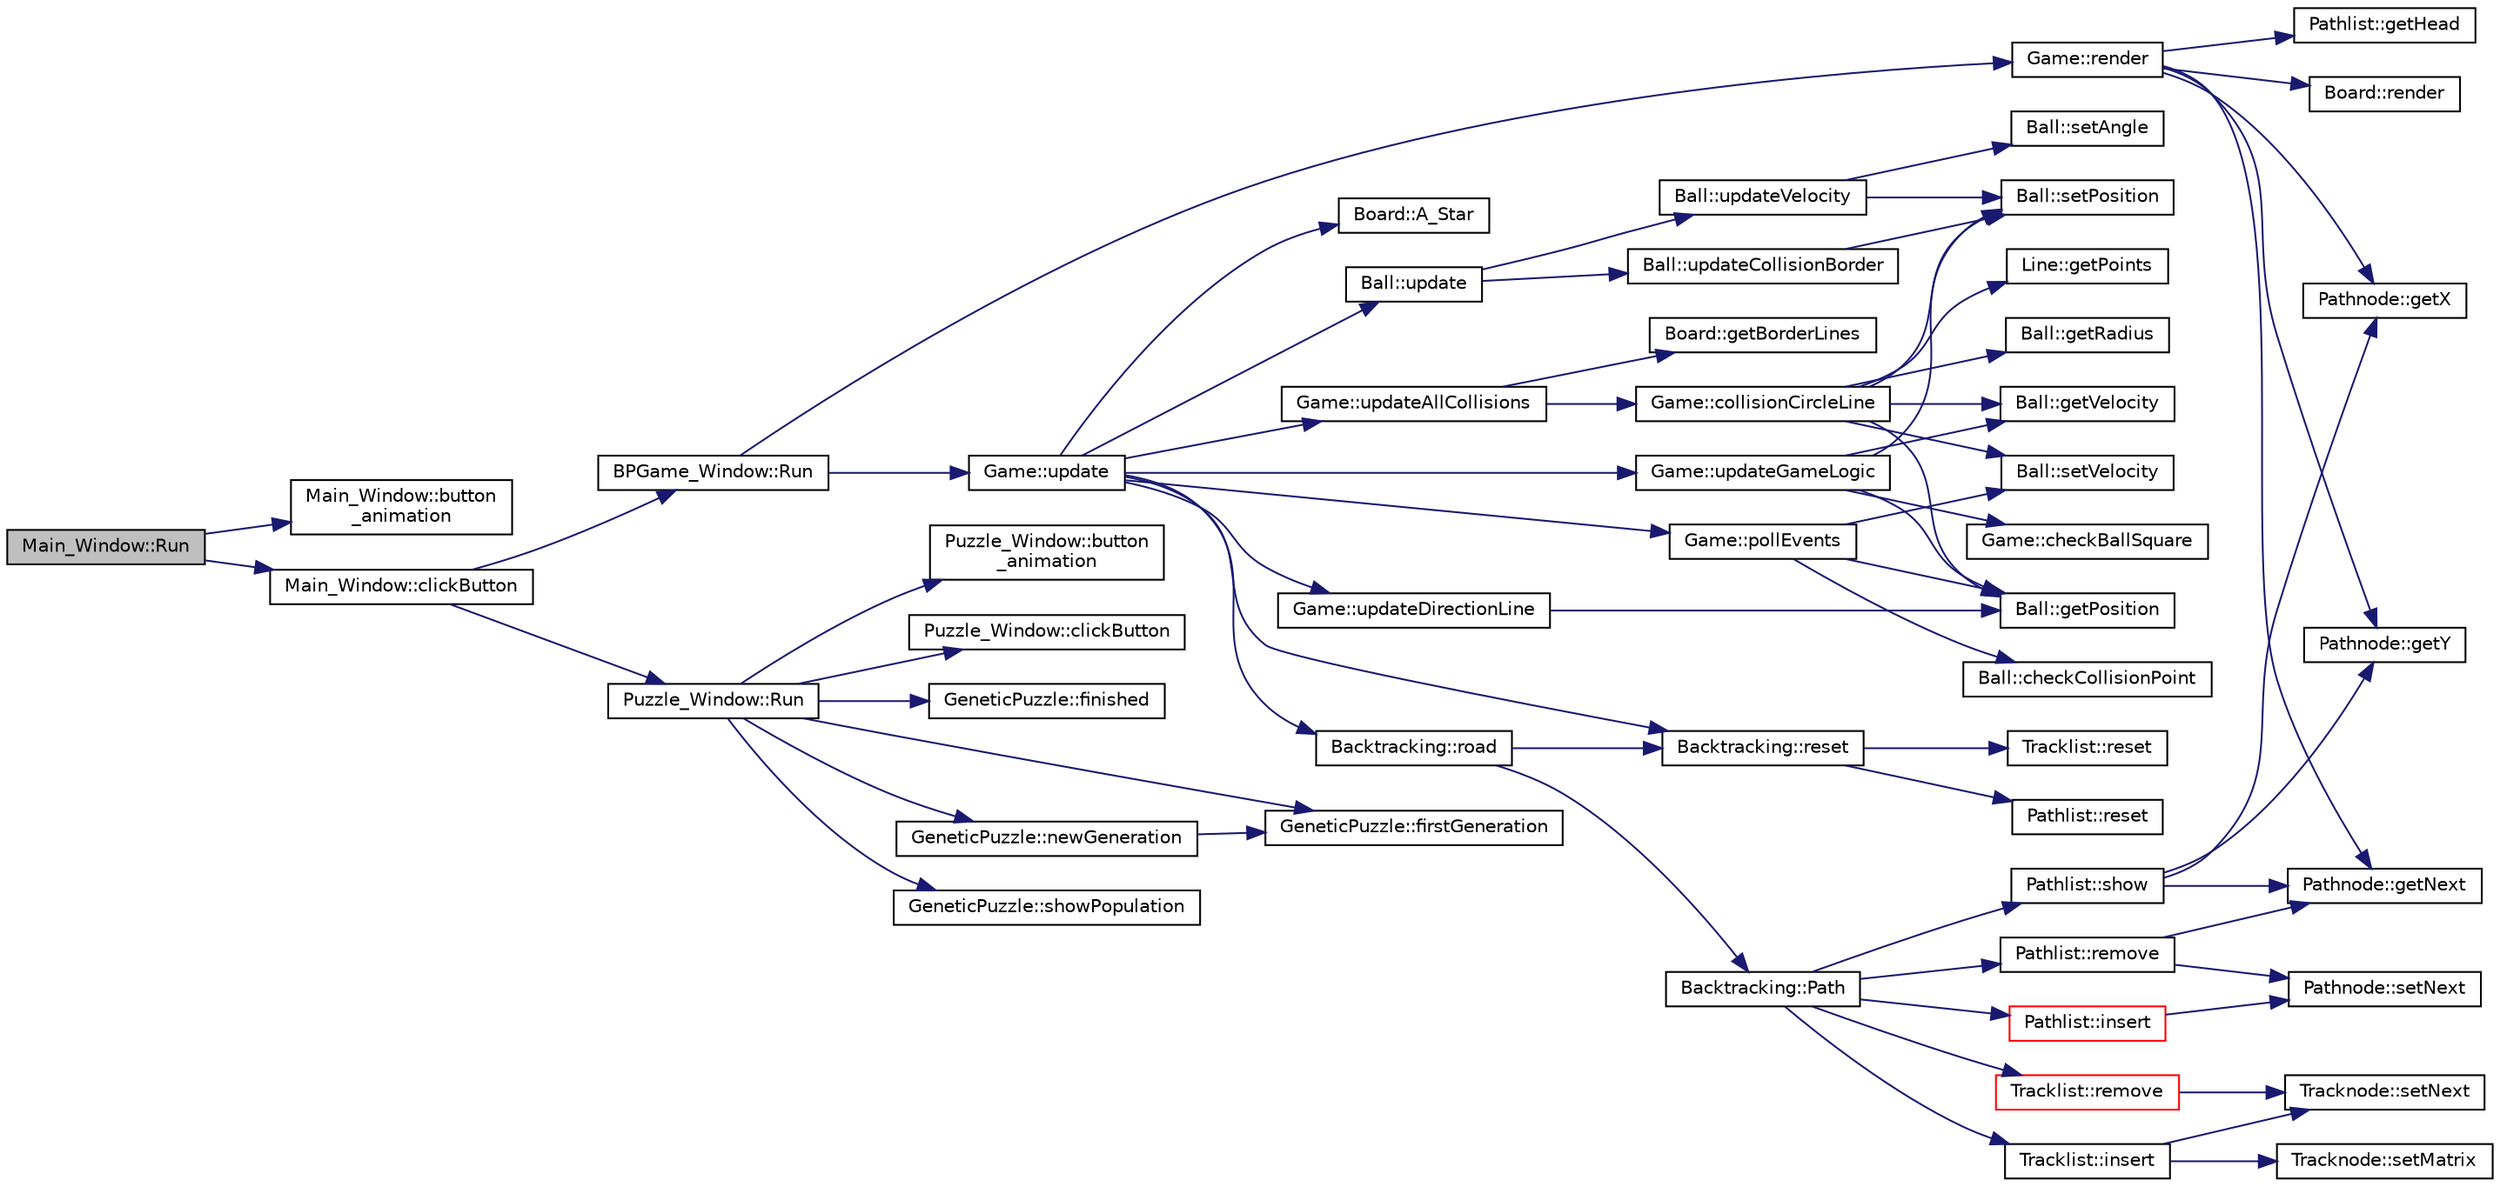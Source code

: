 digraph "Main_Window::Run"
{
 // LATEX_PDF_SIZE
  edge [fontname="Helvetica",fontsize="10",labelfontname="Helvetica",labelfontsize="10"];
  node [fontname="Helvetica",fontsize="10",shape=record];
  rankdir="LR";
  Node1 [label="Main_Window::Run",height=0.2,width=0.4,color="black", fillcolor="grey75", style="filled", fontcolor="black",tooltip="Initializes the menu window."];
  Node1 -> Node2 [color="midnightblue",fontsize="10",style="solid",fontname="Helvetica"];
  Node2 [label="Main_Window::button\l_animation",height=0.2,width=0.4,color="black", fillcolor="white", style="filled",URL="$classMain__Window.html#a4311691b0bf9c84dd821eba5ff112613",tooltip="It is called if the mouse is moving, and changes the color of the a button if the cursor is over the ..."];
  Node1 -> Node3 [color="midnightblue",fontsize="10",style="solid",fontname="Helvetica"];
  Node3 [label="Main_Window::clickButton",height=0.2,width=0.4,color="black", fillcolor="white", style="filled",URL="$classMain__Window.html#a502bce91d1c3e08d193eb817c9b79f00",tooltip="It is called if the mouse is left clicked, and changes the window if the click was over a button."];
  Node3 -> Node4 [color="midnightblue",fontsize="10",style="solid",fontname="Helvetica"];
  Node4 [label="BPGame_Window::Run",height=0.2,width=0.4,color="black", fillcolor="white", style="filled",URL="$classBPGame__Window.html#af16ea50673729421b824d00b57769c7b",tooltip="Run the window for the BP Game."];
  Node4 -> Node5 [color="midnightblue",fontsize="10",style="solid",fontname="Helvetica"];
  Node5 [label="Game::render",height=0.2,width=0.4,color="black", fillcolor="white", style="filled",URL="$classGame.html#a15ddd769261d923827a3cdf41499c843",tooltip=" "];
  Node5 -> Node6 [color="midnightblue",fontsize="10",style="solid",fontname="Helvetica"];
  Node6 [label="Pathlist::getHead",height=0.2,width=0.4,color="black", fillcolor="white", style="filled",URL="$classPathlist.html#a7f59f5d2d7b0224f03cc869f48e90dc2",tooltip=" "];
  Node5 -> Node7 [color="midnightblue",fontsize="10",style="solid",fontname="Helvetica"];
  Node7 [label="Pathnode::getNext",height=0.2,width=0.4,color="black", fillcolor="white", style="filled",URL="$classPathnode.html#acbc2a8c774e147f7b822f652cbeceedd",tooltip="get the next node"];
  Node5 -> Node8 [color="midnightblue",fontsize="10",style="solid",fontname="Helvetica"];
  Node8 [label="Pathnode::getX",height=0.2,width=0.4,color="black", fillcolor="white", style="filled",URL="$classPathnode.html#af1fb2f252dd7183bfbc3c66a64bcc4d5",tooltip="return the x poss of the node"];
  Node5 -> Node9 [color="midnightblue",fontsize="10",style="solid",fontname="Helvetica"];
  Node9 [label="Pathnode::getY",height=0.2,width=0.4,color="black", fillcolor="white", style="filled",URL="$classPathnode.html#a59ef21b25228863e4a41d91d712ad2ba",tooltip="return the y poss of the node"];
  Node5 -> Node10 [color="midnightblue",fontsize="10",style="solid",fontname="Helvetica"];
  Node10 [label="Board::render",height=0.2,width=0.4,color="black", fillcolor="white", style="filled",URL="$classBoard.html#aed041b1e548aec1935e4f598eca23296",tooltip="Funcion que se encarga de dibujar en pantalla el tablero."];
  Node4 -> Node11 [color="midnightblue",fontsize="10",style="solid",fontname="Helvetica"];
  Node11 [label="Game::update",height=0.2,width=0.4,color="black", fillcolor="white", style="filled",URL="$classGame.html#a79df6376b332d63c9eca0dcee30305c3",tooltip=" "];
  Node11 -> Node12 [color="midnightblue",fontsize="10",style="solid",fontname="Helvetica"];
  Node12 [label="Board::A_Star",height=0.2,width=0.4,color="black", fillcolor="white", style="filled",URL="$classBoard.html#a7cddb8496a5a2bd2677c3324167c4964",tooltip="Funcion que se encarga de resover el pathfinding usando A*."];
  Node11 -> Node13 [color="midnightblue",fontsize="10",style="solid",fontname="Helvetica"];
  Node13 [label="Game::pollEvents",height=0.2,width=0.4,color="black", fillcolor="white", style="filled",URL="$classGame.html#a8ea4777fdc751b40f778997b76ee7cf9",tooltip=" "];
  Node13 -> Node14 [color="midnightblue",fontsize="10",style="solid",fontname="Helvetica"];
  Node14 [label="Ball::checkCollisionPoint",height=0.2,width=0.4,color="black", fillcolor="white", style="filled",URL="$classBall.html#a35df54cce8d0950c367176ef0a1f8fea",tooltip="Funcion encargada de verificar si el mouse se encuentra encima de la bola."];
  Node13 -> Node15 [color="midnightblue",fontsize="10",style="solid",fontname="Helvetica"];
  Node15 [label="Ball::getPosition",height=0.2,width=0.4,color="black", fillcolor="white", style="filled",URL="$classBall.html#aca94a30f92fed8012b6a634afabe28a6",tooltip="Getter para la posicion de la bola."];
  Node13 -> Node16 [color="midnightblue",fontsize="10",style="solid",fontname="Helvetica"];
  Node16 [label="Ball::setVelocity",height=0.2,width=0.4,color="black", fillcolor="white", style="filled",URL="$classBall.html#ad3660df35e2016204c6a3ccfa739913a",tooltip="Setter para la velocidad que la bola posee."];
  Node11 -> Node17 [color="midnightblue",fontsize="10",style="solid",fontname="Helvetica"];
  Node17 [label="Backtracking::reset",height=0.2,width=0.4,color="black", fillcolor="white", style="filled",URL="$classBacktracking.html#a43dd8bbc1ee96cffc56dab115937e0e4",tooltip="resets the parallel linked lists an the visited matrix"];
  Node17 -> Node18 [color="midnightblue",fontsize="10",style="solid",fontname="Helvetica"];
  Node18 [label="Tracklist::reset",height=0.2,width=0.4,color="black", fillcolor="white", style="filled",URL="$classTracklist.html#a1d8f9a9a4151d212765757c6cd38baca",tooltip="resets the list content"];
  Node17 -> Node19 [color="midnightblue",fontsize="10",style="solid",fontname="Helvetica"];
  Node19 [label="Pathlist::reset",height=0.2,width=0.4,color="black", fillcolor="white", style="filled",URL="$classPathlist.html#a6cbefbb997f8d8434bf758b18ad51f4f",tooltip="resets the list content"];
  Node11 -> Node20 [color="midnightblue",fontsize="10",style="solid",fontname="Helvetica"];
  Node20 [label="Backtracking::road",height=0.2,width=0.4,color="black", fillcolor="white", style="filled",URL="$classBacktracking.html#ab260a8a7109050ec57ea5efb50fe72c8",tooltip="gives the path fro an specific position"];
  Node20 -> Node21 [color="midnightblue",fontsize="10",style="solid",fontname="Helvetica"];
  Node21 [label="Backtracking::Path",height=0.2,width=0.4,color="black", fillcolor="white", style="filled",URL="$classBacktracking.html#aa6ab348e6d6c30cd106ab9ac4ff3bb74",tooltip=" "];
  Node21 -> Node22 [color="midnightblue",fontsize="10",style="solid",fontname="Helvetica"];
  Node22 [label="Tracklist::insert",height=0.2,width=0.4,color="black", fillcolor="white", style="filled",URL="$classTracklist.html#af55ebedbb885b9e94d84200c7f8aed9c",tooltip="inserts a matrix with the actual state of if, the one could be use by the Backtracking"];
  Node22 -> Node23 [color="midnightblue",fontsize="10",style="solid",fontname="Helvetica"];
  Node23 [label="Tracknode::setMatrix",height=0.2,width=0.4,color="black", fillcolor="white", style="filled",URL="$classTracknode.html#a2fc3579b4bff71c1a79946550ecfe880",tooltip="sets the matrix associated to the node"];
  Node22 -> Node24 [color="midnightblue",fontsize="10",style="solid",fontname="Helvetica"];
  Node24 [label="Tracknode::setNext",height=0.2,width=0.4,color="black", fillcolor="white", style="filled",URL="$classTracknode.html#a343e2a57eca952ed16babf3a7a52693e",tooltip="sets the next node of the current node"];
  Node21 -> Node25 [color="midnightblue",fontsize="10",style="solid",fontname="Helvetica"];
  Node25 [label="Pathlist::insert",height=0.2,width=0.4,color="red", fillcolor="white", style="filled",URL="$classPathlist.html#a88f1f2e3b19014694c681e8a38f471e9",tooltip="inserts the x and y poss related to a possible path position"];
  Node25 -> Node26 [color="midnightblue",fontsize="10",style="solid",fontname="Helvetica"];
  Node26 [label="Pathnode::setNext",height=0.2,width=0.4,color="black", fillcolor="white", style="filled",URL="$classPathnode.html#aba7ca07fcdc19dc53f34da00884f2483",tooltip="sets the next node of the current node"];
  Node21 -> Node28 [color="midnightblue",fontsize="10",style="solid",fontname="Helvetica"];
  Node28 [label="Tracklist::remove",height=0.2,width=0.4,color="red", fillcolor="white", style="filled",URL="$classTracklist.html#af0a5789f383854ad15d9e81182fae810",tooltip="removes the last element of the linked list"];
  Node28 -> Node24 [color="midnightblue",fontsize="10",style="solid",fontname="Helvetica"];
  Node21 -> Node30 [color="midnightblue",fontsize="10",style="solid",fontname="Helvetica"];
  Node30 [label="Pathlist::remove",height=0.2,width=0.4,color="black", fillcolor="white", style="filled",URL="$classPathlist.html#a1aa781b3e80fde88dab9a4f17ac140b7",tooltip="removes the last element of the linked list"];
  Node30 -> Node7 [color="midnightblue",fontsize="10",style="solid",fontname="Helvetica"];
  Node30 -> Node26 [color="midnightblue",fontsize="10",style="solid",fontname="Helvetica"];
  Node21 -> Node31 [color="midnightblue",fontsize="10",style="solid",fontname="Helvetica"];
  Node31 [label="Pathlist::show",height=0.2,width=0.4,color="black", fillcolor="white", style="filled",URL="$classPathlist.html#aac1853f4e0446b2648b9c81a9b586783",tooltip="shows the list content"];
  Node31 -> Node7 [color="midnightblue",fontsize="10",style="solid",fontname="Helvetica"];
  Node31 -> Node8 [color="midnightblue",fontsize="10",style="solid",fontname="Helvetica"];
  Node31 -> Node9 [color="midnightblue",fontsize="10",style="solid",fontname="Helvetica"];
  Node20 -> Node17 [color="midnightblue",fontsize="10",style="solid",fontname="Helvetica"];
  Node11 -> Node32 [color="midnightblue",fontsize="10",style="solid",fontname="Helvetica"];
  Node32 [label="Ball::update",height=0.2,width=0.4,color="black", fillcolor="white", style="filled",URL="$classBall.html#a9c1dc83b2dfe2ba1ee62e3cfc74f32a7",tooltip="Actualizador de las variables de la bola."];
  Node32 -> Node33 [color="midnightblue",fontsize="10",style="solid",fontname="Helvetica"];
  Node33 [label="Ball::updateCollisionBorder",height=0.2,width=0.4,color="black", fillcolor="white", style="filled",URL="$classBall.html#a8bbed51de00e2c1304ad6753fd226ca8",tooltip="Funcion encargada de verificar si la bola ha colisionado con algun borde correspondiente al tablero."];
  Node33 -> Node34 [color="midnightblue",fontsize="10",style="solid",fontname="Helvetica"];
  Node34 [label="Ball::setPosition",height=0.2,width=0.4,color="black", fillcolor="white", style="filled",URL="$classBall.html#a44e2ab9857da80499a7229e70a5ab880",tooltip="Setter para la posicion de la bola."];
  Node32 -> Node35 [color="midnightblue",fontsize="10",style="solid",fontname="Helvetica"];
  Node35 [label="Ball::updateVelocity",height=0.2,width=0.4,color="black", fillcolor="white", style="filled",URL="$classBall.html#a3cf129bc13dd9b434abd463637018236",tooltip="Funcion encargada de actualizar la velocidad con la que debe de moverse la bola."];
  Node35 -> Node36 [color="midnightblue",fontsize="10",style="solid",fontname="Helvetica"];
  Node36 [label="Ball::setAngle",height=0.2,width=0.4,color="black", fillcolor="white", style="filled",URL="$classBall.html#af535b96062e12671a35f6f818c8a098d",tooltip="Setter para el angulo en que la bola se encuentra apuntando."];
  Node35 -> Node34 [color="midnightblue",fontsize="10",style="solid",fontname="Helvetica"];
  Node11 -> Node37 [color="midnightblue",fontsize="10",style="solid",fontname="Helvetica"];
  Node37 [label="Game::updateAllCollisions",height=0.2,width=0.4,color="black", fillcolor="white", style="filled",URL="$classGame.html#a9ccdc116d2cf1027eef23cedc86bfbfc",tooltip="Actaulizador de todas las colisiones posibles."];
  Node37 -> Node38 [color="midnightblue",fontsize="10",style="solid",fontname="Helvetica"];
  Node38 [label="Game::collisionCircleLine",height=0.2,width=0.4,color="black", fillcolor="white", style="filled",URL="$classGame.html#a6604f898b113561f70c69b98a631bc81",tooltip="Funcion encargaca de detectar colision entre bola y linea."];
  Node38 -> Node39 [color="midnightblue",fontsize="10",style="solid",fontname="Helvetica"];
  Node39 [label="Line::getPoints",height=0.2,width=0.4,color="black", fillcolor="white", style="filled",URL="$classLine.html#a8e1f9af6aac6b887f399437e3fb71026",tooltip="Getter para los puntos de una linea."];
  Node38 -> Node15 [color="midnightblue",fontsize="10",style="solid",fontname="Helvetica"];
  Node38 -> Node40 [color="midnightblue",fontsize="10",style="solid",fontname="Helvetica"];
  Node40 [label="Ball::getRadius",height=0.2,width=0.4,color="black", fillcolor="white", style="filled",URL="$classBall.html#a01a1890f5a86e8caeb4f91660a4f5700",tooltip="Getter para el radio de la bola."];
  Node38 -> Node41 [color="midnightblue",fontsize="10",style="solid",fontname="Helvetica"];
  Node41 [label="Ball::getVelocity",height=0.2,width=0.4,color="black", fillcolor="white", style="filled",URL="$classBall.html#ad51b1c53ed7b37342d9899ccd47c8fb8",tooltip="Getter para la velocidad de la bola."];
  Node38 -> Node34 [color="midnightblue",fontsize="10",style="solid",fontname="Helvetica"];
  Node38 -> Node16 [color="midnightblue",fontsize="10",style="solid",fontname="Helvetica"];
  Node37 -> Node42 [color="midnightblue",fontsize="10",style="solid",fontname="Helvetica"];
  Node42 [label="Board::getBorderLines",height=0.2,width=0.4,color="black", fillcolor="white", style="filled",URL="$classBoard.html#a90995bf176d4fd304a3d140fcdffbd7d",tooltip="Lineas existentes con las que la bola puede colisionar."];
  Node11 -> Node43 [color="midnightblue",fontsize="10",style="solid",fontname="Helvetica"];
  Node43 [label="Game::updateDirectionLine",height=0.2,width=0.4,color="black", fillcolor="white", style="filled",URL="$classGame.html#ab093d322f25db61d7f1be2a0388a2f44",tooltip="Funcion que actualiza la barra de poder."];
  Node43 -> Node15 [color="midnightblue",fontsize="10",style="solid",fontname="Helvetica"];
  Node11 -> Node44 [color="midnightblue",fontsize="10",style="solid",fontname="Helvetica"];
  Node44 [label="Game::updateGameLogic",height=0.2,width=0.4,color="black", fillcolor="white", style="filled",URL="$classGame.html#a90ccbaba2d2e77ba3a15f86f8b717f7a",tooltip="Actualizador de la logica del juego."];
  Node44 -> Node45 [color="midnightblue",fontsize="10",style="solid",fontname="Helvetica"];
  Node45 [label="Game::checkBallSquare",height=0.2,width=0.4,color="black", fillcolor="white", style="filled",URL="$classGame.html#a2d53336f50a5cb3c3e1530b3801954c7",tooltip="Funcion encargada de verificar en que casilla esta la bola."];
  Node44 -> Node15 [color="midnightblue",fontsize="10",style="solid",fontname="Helvetica"];
  Node44 -> Node41 [color="midnightblue",fontsize="10",style="solid",fontname="Helvetica"];
  Node44 -> Node34 [color="midnightblue",fontsize="10",style="solid",fontname="Helvetica"];
  Node3 -> Node46 [color="midnightblue",fontsize="10",style="solid",fontname="Helvetica"];
  Node46 [label="Puzzle_Window::Run",height=0.2,width=0.4,color="black", fillcolor="white", style="filled",URL="$classPuzzle__Window.html#a98e062bb635271de5ceb09fe36181bb6",tooltip="Run the window for the Genetic Puzzle."];
  Node46 -> Node47 [color="midnightblue",fontsize="10",style="solid",fontname="Helvetica"];
  Node47 [label="Puzzle_Window::button\l_animation",height=0.2,width=0.4,color="black", fillcolor="white", style="filled",URL="$classPuzzle__Window.html#a5815715dd27e986e399aa6a910a75f41",tooltip="It is called if the mouse is moving, and changes the color of the a button if the cursor is over the ..."];
  Node46 -> Node48 [color="midnightblue",fontsize="10",style="solid",fontname="Helvetica"];
  Node48 [label="Puzzle_Window::clickButton",height=0.2,width=0.4,color="black", fillcolor="white", style="filled",URL="$classPuzzle__Window.html#a87918b49566b227b4538f374ce7c9645",tooltip="It is called if the mouse is left clicked, and changes the window if the click was over a button."];
  Node46 -> Node49 [color="midnightblue",fontsize="10",style="solid",fontname="Helvetica"];
  Node49 [label="GeneticPuzzle::finished",height=0.2,width=0.4,color="black", fillcolor="white", style="filled",URL="$classGeneticPuzzle.html#a8ee4c6a8bb57922bf389ba0b6d32dcb4",tooltip=" "];
  Node46 -> Node50 [color="midnightblue",fontsize="10",style="solid",fontname="Helvetica"];
  Node50 [label="GeneticPuzzle::firstGeneration",height=0.2,width=0.4,color="black", fillcolor="white", style="filled",URL="$classGeneticPuzzle.html#aa80bbb49ecd7a840be9d968aa0ae0b8c",tooltip=" "];
  Node46 -> Node51 [color="midnightblue",fontsize="10",style="solid",fontname="Helvetica"];
  Node51 [label="GeneticPuzzle::newGeneration",height=0.2,width=0.4,color="black", fillcolor="white", style="filled",URL="$classGeneticPuzzle.html#ab7d07eda13fdfac3e1d2a5543e86406f",tooltip=" "];
  Node51 -> Node50 [color="midnightblue",fontsize="10",style="solid",fontname="Helvetica"];
  Node46 -> Node52 [color="midnightblue",fontsize="10",style="solid",fontname="Helvetica"];
  Node52 [label="GeneticPuzzle::showPopulation",height=0.2,width=0.4,color="black", fillcolor="white", style="filled",URL="$classGeneticPuzzle.html#aa8ddeee8b6f0e55b39bdab015ccde703",tooltip=" "];
}
